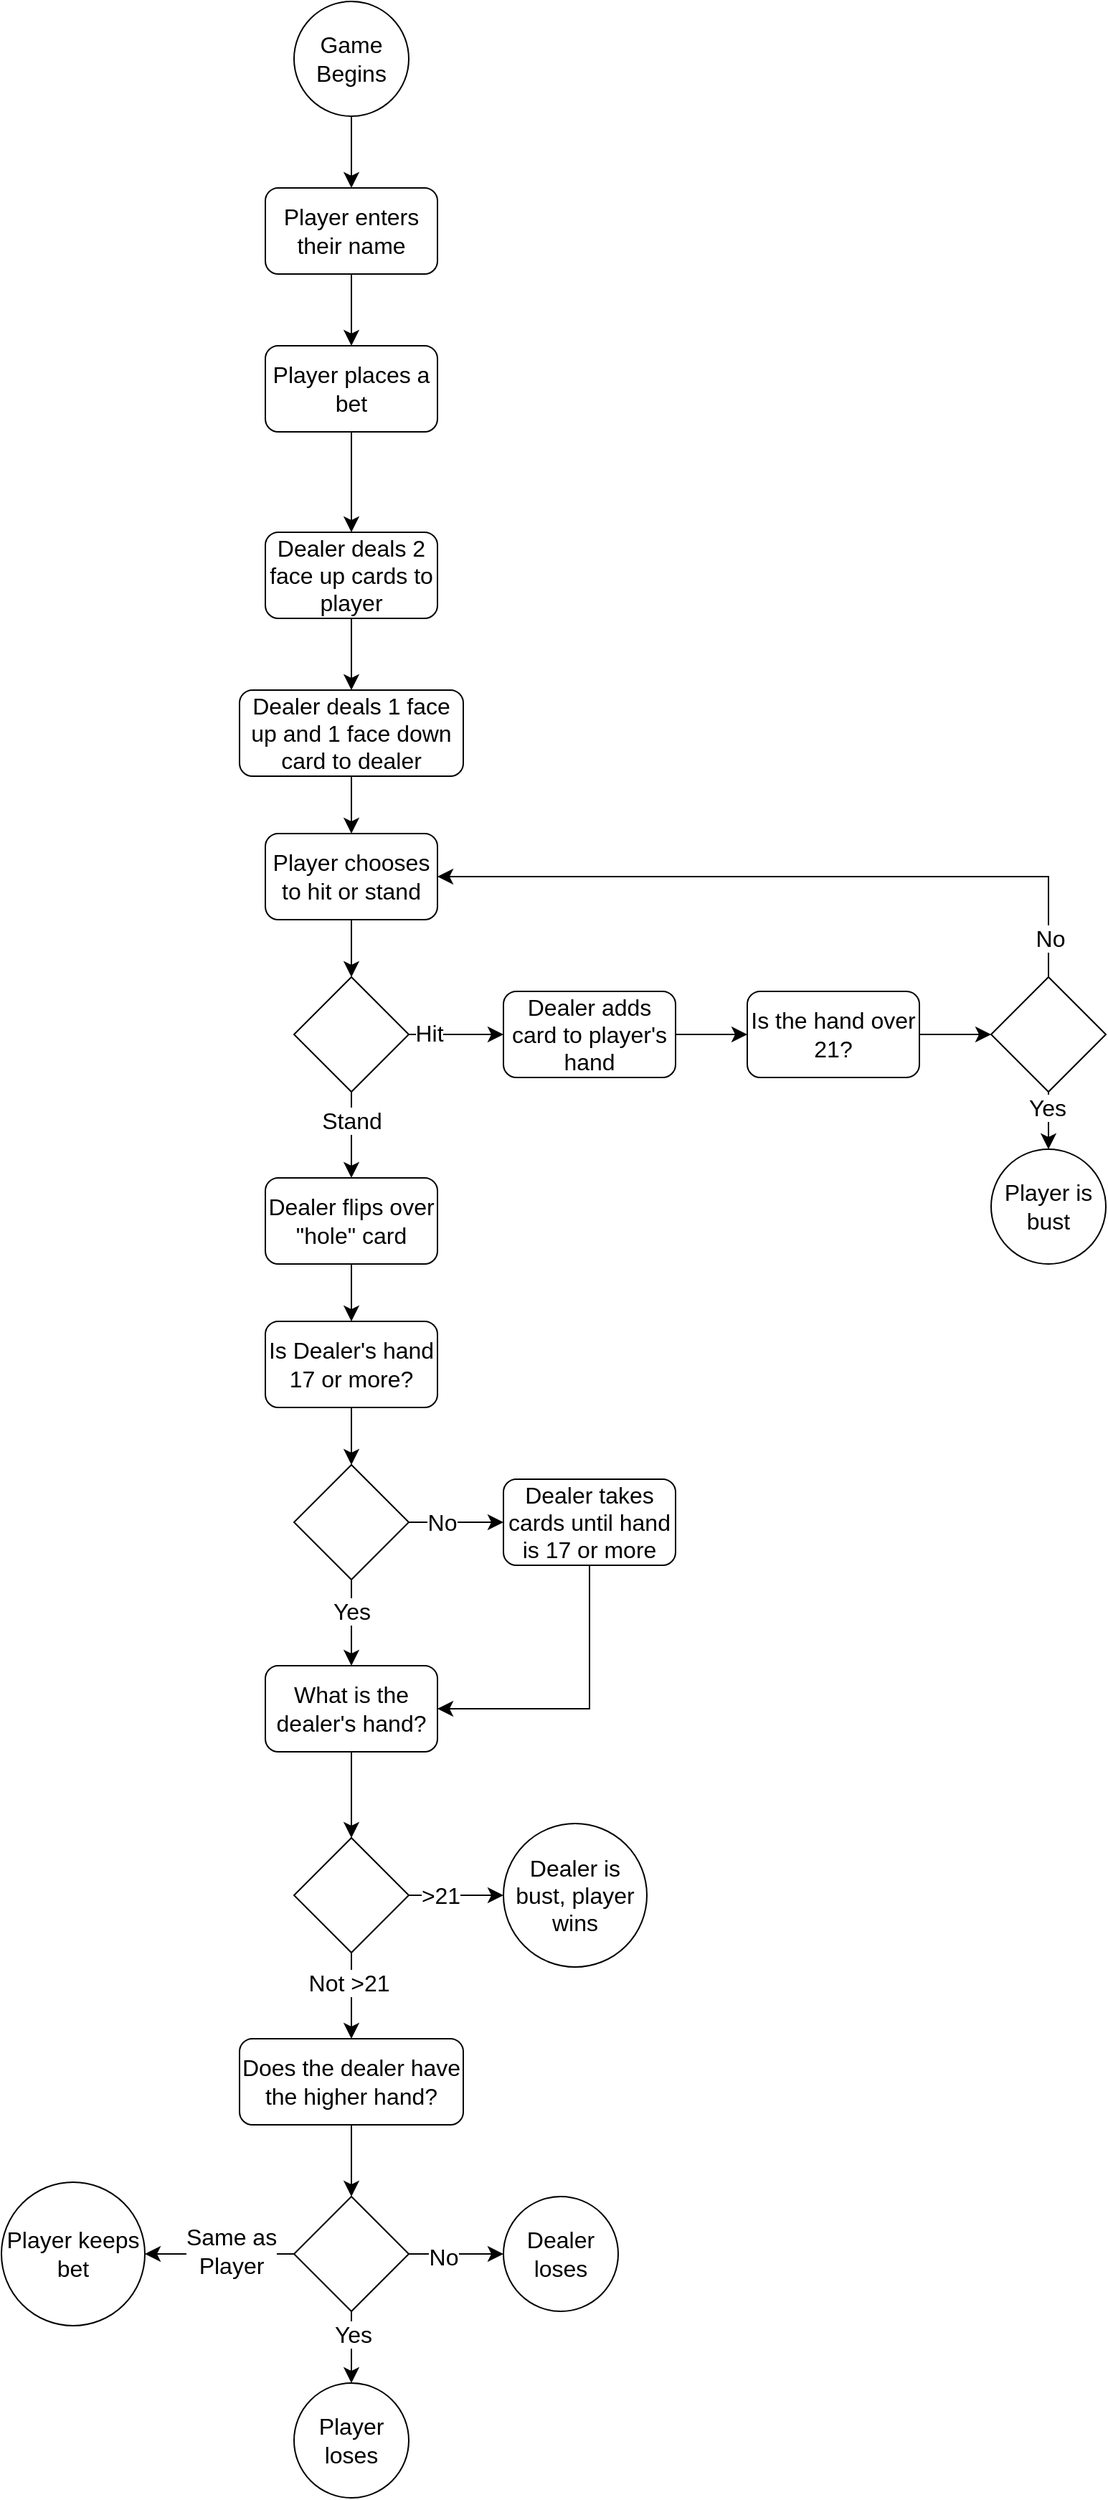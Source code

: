 <mxfile version="20.8.16" type="device"><diagram id="C5RBs43oDa-KdzZeNtuy" name="Page-1"><mxGraphModel dx="1068" dy="657" grid="1" gridSize="10" guides="1" tooltips="1" connect="1" arrows="1" fold="1" page="1" pageScale="1" pageWidth="827" pageHeight="1169" math="0" shadow="0"><root><mxCell id="WIyWlLk6GJQsqaUBKTNV-0"/><mxCell id="WIyWlLk6GJQsqaUBKTNV-1" parent="WIyWlLk6GJQsqaUBKTNV-0"/><mxCell id="mE7600JReeV2mfgO9XfZ-2" value="" style="edgeStyle=none;curved=1;rounded=0;orthogonalLoop=1;jettySize=auto;html=1;fontSize=12;startSize=8;endSize=8;" parent="WIyWlLk6GJQsqaUBKTNV-1" source="mE7600JReeV2mfgO9XfZ-0" target="mE7600JReeV2mfgO9XfZ-1" edge="1"><mxGeometry relative="1" as="geometry"/></mxCell><mxCell id="mE7600JReeV2mfgO9XfZ-0" value="Game Begins" style="ellipse;whiteSpace=wrap;html=1;aspect=fixed;fontSize=16;" parent="WIyWlLk6GJQsqaUBKTNV-1" vertex="1"><mxGeometry x="374" y="40" width="80" height="80" as="geometry"/></mxCell><mxCell id="mE7600JReeV2mfgO9XfZ-4" value="" style="edgeStyle=none;curved=1;rounded=0;orthogonalLoop=1;jettySize=auto;html=1;fontSize=12;startSize=8;endSize=8;" parent="WIyWlLk6GJQsqaUBKTNV-1" source="mE7600JReeV2mfgO9XfZ-1" target="mE7600JReeV2mfgO9XfZ-3" edge="1"><mxGeometry relative="1" as="geometry"/></mxCell><mxCell id="mE7600JReeV2mfgO9XfZ-1" value="Player enters their name" style="rounded=1;whiteSpace=wrap;html=1;fontSize=16;" parent="WIyWlLk6GJQsqaUBKTNV-1" vertex="1"><mxGeometry x="354" y="170" width="120" height="60" as="geometry"/></mxCell><mxCell id="mE7600JReeV2mfgO9XfZ-6" value="" style="edgeStyle=none;curved=1;rounded=0;orthogonalLoop=1;jettySize=auto;html=1;fontSize=12;startSize=8;endSize=8;" parent="WIyWlLk6GJQsqaUBKTNV-1" source="mE7600JReeV2mfgO9XfZ-3" target="mE7600JReeV2mfgO9XfZ-5" edge="1"><mxGeometry relative="1" as="geometry"/></mxCell><mxCell id="mE7600JReeV2mfgO9XfZ-3" value="Player places a bet" style="rounded=1;whiteSpace=wrap;html=1;fontSize=16;" parent="WIyWlLk6GJQsqaUBKTNV-1" vertex="1"><mxGeometry x="354" y="280" width="120" height="60" as="geometry"/></mxCell><mxCell id="mE7600JReeV2mfgO9XfZ-8" value="" style="edgeStyle=none;curved=1;rounded=0;orthogonalLoop=1;jettySize=auto;html=1;fontSize=12;startSize=8;endSize=8;" parent="WIyWlLk6GJQsqaUBKTNV-1" source="mE7600JReeV2mfgO9XfZ-5" target="mE7600JReeV2mfgO9XfZ-7" edge="1"><mxGeometry relative="1" as="geometry"/></mxCell><mxCell id="mE7600JReeV2mfgO9XfZ-5" value="Dealer deals 2 face up cards to player" style="rounded=1;whiteSpace=wrap;html=1;fontSize=16;" parent="WIyWlLk6GJQsqaUBKTNV-1" vertex="1"><mxGeometry x="354" y="410" width="120" height="60" as="geometry"/></mxCell><mxCell id="mE7600JReeV2mfgO9XfZ-10" value="" style="edgeStyle=none;curved=1;rounded=0;orthogonalLoop=1;jettySize=auto;html=1;fontSize=12;startSize=8;endSize=8;" parent="WIyWlLk6GJQsqaUBKTNV-1" source="mE7600JReeV2mfgO9XfZ-7" target="mE7600JReeV2mfgO9XfZ-9" edge="1"><mxGeometry relative="1" as="geometry"/></mxCell><mxCell id="mE7600JReeV2mfgO9XfZ-7" value="Dealer deals 1 face up and 1 face down card to dealer" style="rounded=1;whiteSpace=wrap;html=1;fontSize=16;" parent="WIyWlLk6GJQsqaUBKTNV-1" vertex="1"><mxGeometry x="336" y="520" width="156" height="60" as="geometry"/></mxCell><mxCell id="mE7600JReeV2mfgO9XfZ-12" value="" style="edgeStyle=none;curved=1;rounded=0;orthogonalLoop=1;jettySize=auto;html=1;fontSize=12;startSize=8;endSize=8;" parent="WIyWlLk6GJQsqaUBKTNV-1" source="mE7600JReeV2mfgO9XfZ-9" target="mE7600JReeV2mfgO9XfZ-11" edge="1"><mxGeometry relative="1" as="geometry"/></mxCell><mxCell id="mE7600JReeV2mfgO9XfZ-9" value="Player chooses to hit or stand" style="rounded=1;whiteSpace=wrap;html=1;fontSize=16;" parent="WIyWlLk6GJQsqaUBKTNV-1" vertex="1"><mxGeometry x="354" y="620" width="120" height="60" as="geometry"/></mxCell><mxCell id="mE7600JReeV2mfgO9XfZ-14" value="" style="edgeStyle=none;curved=1;rounded=0;orthogonalLoop=1;jettySize=auto;html=1;fontSize=12;startSize=8;endSize=8;" parent="WIyWlLk6GJQsqaUBKTNV-1" source="mE7600JReeV2mfgO9XfZ-11" target="mE7600JReeV2mfgO9XfZ-13" edge="1"><mxGeometry relative="1" as="geometry"/></mxCell><mxCell id="mE7600JReeV2mfgO9XfZ-27" value="Hit" style="edgeLabel;html=1;align=center;verticalAlign=middle;resizable=0;points=[];fontSize=16;" parent="mE7600JReeV2mfgO9XfZ-14" vertex="1" connectable="0"><mxGeometry x="-0.589" y="1" relative="1" as="geometry"><mxPoint as="offset"/></mxGeometry></mxCell><mxCell id="mE7600JReeV2mfgO9XfZ-29" value="" style="edgeStyle=none;rounded=0;orthogonalLoop=1;jettySize=auto;html=1;fontSize=12;startSize=8;endSize=8;" parent="WIyWlLk6GJQsqaUBKTNV-1" source="mE7600JReeV2mfgO9XfZ-11" target="mE7600JReeV2mfgO9XfZ-28" edge="1"><mxGeometry relative="1" as="geometry"/></mxCell><mxCell id="mE7600JReeV2mfgO9XfZ-30" value="Stand" style="edgeLabel;html=1;align=center;verticalAlign=middle;resizable=0;points=[];fontSize=16;" parent="mE7600JReeV2mfgO9XfZ-29" vertex="1" connectable="0"><mxGeometry x="-0.332" relative="1" as="geometry"><mxPoint as="offset"/></mxGeometry></mxCell><mxCell id="mE7600JReeV2mfgO9XfZ-11" value="" style="rhombus;whiteSpace=wrap;html=1;fontSize=16;" parent="WIyWlLk6GJQsqaUBKTNV-1" vertex="1"><mxGeometry x="374" y="720" width="80" height="80" as="geometry"/></mxCell><mxCell id="mE7600JReeV2mfgO9XfZ-18" value="" style="edgeStyle=none;rounded=0;orthogonalLoop=1;jettySize=auto;html=1;fontSize=12;startSize=8;endSize=8;" parent="WIyWlLk6GJQsqaUBKTNV-1" source="mE7600JReeV2mfgO9XfZ-13" target="mE7600JReeV2mfgO9XfZ-17" edge="1"><mxGeometry relative="1" as="geometry"/></mxCell><mxCell id="mE7600JReeV2mfgO9XfZ-13" value="Dealer adds card to player's hand" style="rounded=1;whiteSpace=wrap;html=1;fontSize=16;" parent="WIyWlLk6GJQsqaUBKTNV-1" vertex="1"><mxGeometry x="520" y="730" width="120" height="60" as="geometry"/></mxCell><mxCell id="mE7600JReeV2mfgO9XfZ-20" value="" style="edgeStyle=none;rounded=0;orthogonalLoop=1;jettySize=auto;html=1;fontSize=12;startSize=8;endSize=8;" parent="WIyWlLk6GJQsqaUBKTNV-1" source="mE7600JReeV2mfgO9XfZ-17" target="mE7600JReeV2mfgO9XfZ-19" edge="1"><mxGeometry relative="1" as="geometry"/></mxCell><mxCell id="mE7600JReeV2mfgO9XfZ-17" value="Is the hand over 21?" style="rounded=1;whiteSpace=wrap;html=1;fontSize=16;" parent="WIyWlLk6GJQsqaUBKTNV-1" vertex="1"><mxGeometry x="690" y="730" width="120" height="60" as="geometry"/></mxCell><mxCell id="mE7600JReeV2mfgO9XfZ-21" style="edgeStyle=none;rounded=0;orthogonalLoop=1;jettySize=auto;html=1;exitX=0.5;exitY=0;exitDx=0;exitDy=0;entryX=1;entryY=0.5;entryDx=0;entryDy=0;fontSize=12;startSize=8;endSize=8;" parent="WIyWlLk6GJQsqaUBKTNV-1" source="mE7600JReeV2mfgO9XfZ-19" target="mE7600JReeV2mfgO9XfZ-9" edge="1"><mxGeometry relative="1" as="geometry"><Array as="points"><mxPoint x="900" y="650"/></Array></mxGeometry></mxCell><mxCell id="mE7600JReeV2mfgO9XfZ-22" value="No" style="edgeLabel;html=1;align=center;verticalAlign=middle;resizable=0;points=[];fontSize=16;" parent="mE7600JReeV2mfgO9XfZ-21" vertex="1" connectable="0"><mxGeometry x="-0.891" y="-1" relative="1" as="geometry"><mxPoint as="offset"/></mxGeometry></mxCell><mxCell id="mE7600JReeV2mfgO9XfZ-25" value="" style="edgeStyle=none;rounded=0;orthogonalLoop=1;jettySize=auto;html=1;fontSize=12;startSize=8;endSize=8;" parent="WIyWlLk6GJQsqaUBKTNV-1" source="mE7600JReeV2mfgO9XfZ-19" target="mE7600JReeV2mfgO9XfZ-24" edge="1"><mxGeometry relative="1" as="geometry"/></mxCell><mxCell id="mE7600JReeV2mfgO9XfZ-26" value="Yes" style="edgeLabel;html=1;align=center;verticalAlign=middle;resizable=0;points=[];fontSize=16;" parent="mE7600JReeV2mfgO9XfZ-25" vertex="1" connectable="0"><mxGeometry x="-0.44" y="-1" relative="1" as="geometry"><mxPoint as="offset"/></mxGeometry></mxCell><mxCell id="mE7600JReeV2mfgO9XfZ-19" value="" style="rhombus;whiteSpace=wrap;html=1;fontSize=16;" parent="WIyWlLk6GJQsqaUBKTNV-1" vertex="1"><mxGeometry x="860" y="720" width="80" height="80" as="geometry"/></mxCell><mxCell id="mE7600JReeV2mfgO9XfZ-24" value="Player is bust" style="ellipse;whiteSpace=wrap;html=1;aspect=fixed;fontSize=16;" parent="WIyWlLk6GJQsqaUBKTNV-1" vertex="1"><mxGeometry x="860" y="840" width="80" height="80" as="geometry"/></mxCell><mxCell id="mE7600JReeV2mfgO9XfZ-36" value="" style="edgeStyle=none;rounded=0;orthogonalLoop=1;jettySize=auto;html=1;fontSize=12;startSize=8;endSize=8;" parent="WIyWlLk6GJQsqaUBKTNV-1" source="mE7600JReeV2mfgO9XfZ-28" target="mE7600JReeV2mfgO9XfZ-35" edge="1"><mxGeometry relative="1" as="geometry"/></mxCell><mxCell id="mE7600JReeV2mfgO9XfZ-28" value="Dealer flips over &quot;hole&quot; card" style="rounded=1;whiteSpace=wrap;html=1;fontSize=16;" parent="WIyWlLk6GJQsqaUBKTNV-1" vertex="1"><mxGeometry x="354" y="860" width="120" height="60" as="geometry"/></mxCell><mxCell id="mE7600JReeV2mfgO9XfZ-38" value="" style="edgeStyle=none;rounded=0;orthogonalLoop=1;jettySize=auto;html=1;fontSize=12;startSize=8;endSize=8;" parent="WIyWlLk6GJQsqaUBKTNV-1" source="mE7600JReeV2mfgO9XfZ-35" target="mE7600JReeV2mfgO9XfZ-37" edge="1"><mxGeometry relative="1" as="geometry"/></mxCell><mxCell id="mE7600JReeV2mfgO9XfZ-35" value="Is Dealer's hand 17 or more?" style="rounded=1;whiteSpace=wrap;html=1;fontSize=16;" parent="WIyWlLk6GJQsqaUBKTNV-1" vertex="1"><mxGeometry x="354" y="960" width="120" height="60" as="geometry"/></mxCell><mxCell id="mE7600JReeV2mfgO9XfZ-40" value="" style="edgeStyle=none;rounded=0;orthogonalLoop=1;jettySize=auto;html=1;fontSize=12;startSize=8;endSize=8;" parent="WIyWlLk6GJQsqaUBKTNV-1" source="mE7600JReeV2mfgO9XfZ-37" target="mE7600JReeV2mfgO9XfZ-39" edge="1"><mxGeometry relative="1" as="geometry"/></mxCell><mxCell id="mE7600JReeV2mfgO9XfZ-41" value="No" style="edgeLabel;html=1;align=center;verticalAlign=middle;resizable=0;points=[];fontSize=16;" parent="mE7600JReeV2mfgO9XfZ-40" vertex="1" connectable="0"><mxGeometry x="-0.297" relative="1" as="geometry"><mxPoint as="offset"/></mxGeometry></mxCell><mxCell id="mE7600JReeV2mfgO9XfZ-43" value="" style="edgeStyle=none;rounded=0;orthogonalLoop=1;jettySize=auto;html=1;fontSize=12;startSize=8;endSize=8;" parent="WIyWlLk6GJQsqaUBKTNV-1" source="mE7600JReeV2mfgO9XfZ-37" target="mE7600JReeV2mfgO9XfZ-42" edge="1"><mxGeometry relative="1" as="geometry"/></mxCell><mxCell id="mE7600JReeV2mfgO9XfZ-44" value="Yes" style="edgeLabel;html=1;align=center;verticalAlign=middle;resizable=0;points=[];fontSize=16;" parent="mE7600JReeV2mfgO9XfZ-43" vertex="1" connectable="0"><mxGeometry x="-0.291" relative="1" as="geometry"><mxPoint as="offset"/></mxGeometry></mxCell><mxCell id="mE7600JReeV2mfgO9XfZ-37" value="" style="rhombus;whiteSpace=wrap;html=1;fontSize=16;" parent="WIyWlLk6GJQsqaUBKTNV-1" vertex="1"><mxGeometry x="374" y="1060" width="80" height="80" as="geometry"/></mxCell><mxCell id="mE7600JReeV2mfgO9XfZ-45" style="edgeStyle=none;rounded=0;orthogonalLoop=1;jettySize=auto;html=1;exitX=0.5;exitY=1;exitDx=0;exitDy=0;entryX=1;entryY=0.5;entryDx=0;entryDy=0;fontSize=12;startSize=8;endSize=8;" parent="WIyWlLk6GJQsqaUBKTNV-1" source="mE7600JReeV2mfgO9XfZ-39" target="mE7600JReeV2mfgO9XfZ-42" edge="1"><mxGeometry relative="1" as="geometry"><Array as="points"><mxPoint x="580" y="1230"/></Array></mxGeometry></mxCell><mxCell id="mE7600JReeV2mfgO9XfZ-39" value="Dealer takes cards until hand is 17 or more" style="rounded=1;whiteSpace=wrap;html=1;fontSize=16;" parent="WIyWlLk6GJQsqaUBKTNV-1" vertex="1"><mxGeometry x="520" y="1070" width="120" height="60" as="geometry"/></mxCell><mxCell id="mE7600JReeV2mfgO9XfZ-48" value="" style="edgeStyle=none;rounded=0;orthogonalLoop=1;jettySize=auto;html=1;fontSize=12;startSize=8;endSize=8;" parent="WIyWlLk6GJQsqaUBKTNV-1" source="mE7600JReeV2mfgO9XfZ-42" target="mE7600JReeV2mfgO9XfZ-47" edge="1"><mxGeometry relative="1" as="geometry"/></mxCell><mxCell id="mE7600JReeV2mfgO9XfZ-42" value="What is the dealer's hand?" style="rounded=1;whiteSpace=wrap;html=1;fontSize=16;" parent="WIyWlLk6GJQsqaUBKTNV-1" vertex="1"><mxGeometry x="354" y="1200" width="120" height="60" as="geometry"/></mxCell><mxCell id="mE7600JReeV2mfgO9XfZ-51" value="" style="edgeStyle=none;rounded=0;orthogonalLoop=1;jettySize=auto;html=1;fontSize=12;startSize=8;endSize=8;" parent="WIyWlLk6GJQsqaUBKTNV-1" source="mE7600JReeV2mfgO9XfZ-47" edge="1"><mxGeometry relative="1" as="geometry"><mxPoint x="520" y="1360.0" as="targetPoint"/></mxGeometry></mxCell><mxCell id="mE7600JReeV2mfgO9XfZ-65" value="&amp;gt;21" style="edgeLabel;html=1;align=center;verticalAlign=middle;resizable=0;points=[];fontSize=16;" parent="mE7600JReeV2mfgO9XfZ-51" vertex="1" connectable="0"><mxGeometry x="-0.33" relative="1" as="geometry"><mxPoint as="offset"/></mxGeometry></mxCell><mxCell id="mE7600JReeV2mfgO9XfZ-52" value="" style="edgeStyle=none;rounded=0;orthogonalLoop=1;jettySize=auto;html=1;fontSize=12;startSize=8;endSize=8;" parent="WIyWlLk6GJQsqaUBKTNV-1" source="mE7600JReeV2mfgO9XfZ-47" target="mE7600JReeV2mfgO9XfZ-50" edge="1"><mxGeometry relative="1" as="geometry"/></mxCell><mxCell id="mE7600JReeV2mfgO9XfZ-66" value="Not &amp;gt;21" style="edgeLabel;html=1;align=center;verticalAlign=middle;resizable=0;points=[];fontSize=16;" parent="mE7600JReeV2mfgO9XfZ-52" vertex="1" connectable="0"><mxGeometry x="-0.318" y="-2" relative="1" as="geometry"><mxPoint as="offset"/></mxGeometry></mxCell><mxCell id="mE7600JReeV2mfgO9XfZ-47" value="" style="rhombus;whiteSpace=wrap;html=1;fontSize=16;" parent="WIyWlLk6GJQsqaUBKTNV-1" vertex="1"><mxGeometry x="374" y="1320" width="80" height="80" as="geometry"/></mxCell><mxCell id="mE7600JReeV2mfgO9XfZ-55" value="" style="edgeStyle=none;rounded=0;orthogonalLoop=1;jettySize=auto;html=1;fontSize=12;startSize=8;endSize=8;" parent="WIyWlLk6GJQsqaUBKTNV-1" source="mE7600JReeV2mfgO9XfZ-50" target="mE7600JReeV2mfgO9XfZ-54" edge="1"><mxGeometry relative="1" as="geometry"/></mxCell><mxCell id="mE7600JReeV2mfgO9XfZ-50" value="Does the dealer have the higher hand?" style="rounded=1;whiteSpace=wrap;html=1;fontSize=16;" parent="WIyWlLk6GJQsqaUBKTNV-1" vertex="1"><mxGeometry x="336" y="1460" width="156" height="60" as="geometry"/></mxCell><mxCell id="mE7600JReeV2mfgO9XfZ-53" value="Dealer is bust, player wins" style="ellipse;whiteSpace=wrap;html=1;aspect=fixed;fontSize=16;" parent="WIyWlLk6GJQsqaUBKTNV-1" vertex="1"><mxGeometry x="520" y="1310" width="100" height="100" as="geometry"/></mxCell><mxCell id="mE7600JReeV2mfgO9XfZ-57" value="" style="edgeStyle=none;rounded=0;orthogonalLoop=1;jettySize=auto;html=1;fontSize=12;startSize=8;endSize=8;" parent="WIyWlLk6GJQsqaUBKTNV-1" source="mE7600JReeV2mfgO9XfZ-54" target="mE7600JReeV2mfgO9XfZ-56" edge="1"><mxGeometry relative="1" as="geometry"/></mxCell><mxCell id="mE7600JReeV2mfgO9XfZ-63" value="Yes" style="edgeLabel;html=1;align=center;verticalAlign=middle;resizable=0;points=[];fontSize=16;" parent="mE7600JReeV2mfgO9XfZ-57" vertex="1" connectable="0"><mxGeometry x="-0.356" y="1" relative="1" as="geometry"><mxPoint as="offset"/></mxGeometry></mxCell><mxCell id="mE7600JReeV2mfgO9XfZ-62" value="" style="edgeStyle=none;rounded=0;orthogonalLoop=1;jettySize=auto;html=1;fontSize=12;startSize=8;endSize=8;" parent="WIyWlLk6GJQsqaUBKTNV-1" source="mE7600JReeV2mfgO9XfZ-54" target="mE7600JReeV2mfgO9XfZ-61" edge="1"><mxGeometry relative="1" as="geometry"/></mxCell><mxCell id="mE7600JReeV2mfgO9XfZ-64" value="No" style="edgeLabel;html=1;align=center;verticalAlign=middle;resizable=0;points=[];fontSize=16;" parent="mE7600JReeV2mfgO9XfZ-62" vertex="1" connectable="0"><mxGeometry x="-0.272" y="-2" relative="1" as="geometry"><mxPoint as="offset"/></mxGeometry></mxCell><mxCell id="k3A74qs2wI5ykrVKypO8-2" style="edgeStyle=none;curved=1;rounded=0;orthogonalLoop=1;jettySize=auto;html=1;exitX=0;exitY=0.5;exitDx=0;exitDy=0;entryX=1;entryY=0.5;entryDx=0;entryDy=0;fontSize=12;startSize=8;endSize=8;" edge="1" parent="WIyWlLk6GJQsqaUBKTNV-1" source="mE7600JReeV2mfgO9XfZ-54" target="k3A74qs2wI5ykrVKypO8-1"><mxGeometry relative="1" as="geometry"/></mxCell><mxCell id="k3A74qs2wI5ykrVKypO8-3" value="Same as &lt;br&gt;Player" style="edgeLabel;html=1;align=center;verticalAlign=middle;resizable=0;points=[];fontSize=16;" vertex="1" connectable="0" parent="k3A74qs2wI5ykrVKypO8-2"><mxGeometry x="-0.379" y="-2" relative="1" as="geometry"><mxPoint x="-12" as="offset"/></mxGeometry></mxCell><mxCell id="mE7600JReeV2mfgO9XfZ-54" value="" style="rhombus;whiteSpace=wrap;html=1;fontSize=16;" parent="WIyWlLk6GJQsqaUBKTNV-1" vertex="1"><mxGeometry x="374" y="1570" width="80" height="80" as="geometry"/></mxCell><mxCell id="mE7600JReeV2mfgO9XfZ-56" value="Player loses" style="ellipse;whiteSpace=wrap;html=1;aspect=fixed;fontSize=16;" parent="WIyWlLk6GJQsqaUBKTNV-1" vertex="1"><mxGeometry x="374" y="1700" width="80" height="80" as="geometry"/></mxCell><mxCell id="mE7600JReeV2mfgO9XfZ-61" value="Dealer loses" style="ellipse;whiteSpace=wrap;html=1;aspect=fixed;fontSize=16;" parent="WIyWlLk6GJQsqaUBKTNV-1" vertex="1"><mxGeometry x="520" y="1570" width="80" height="80" as="geometry"/></mxCell><mxCell id="k3A74qs2wI5ykrVKypO8-1" value="Player keeps bet" style="ellipse;whiteSpace=wrap;html=1;aspect=fixed;fontSize=16;" vertex="1" parent="WIyWlLk6GJQsqaUBKTNV-1"><mxGeometry x="170" y="1560" width="100" height="100" as="geometry"/></mxCell></root></mxGraphModel></diagram></mxfile>